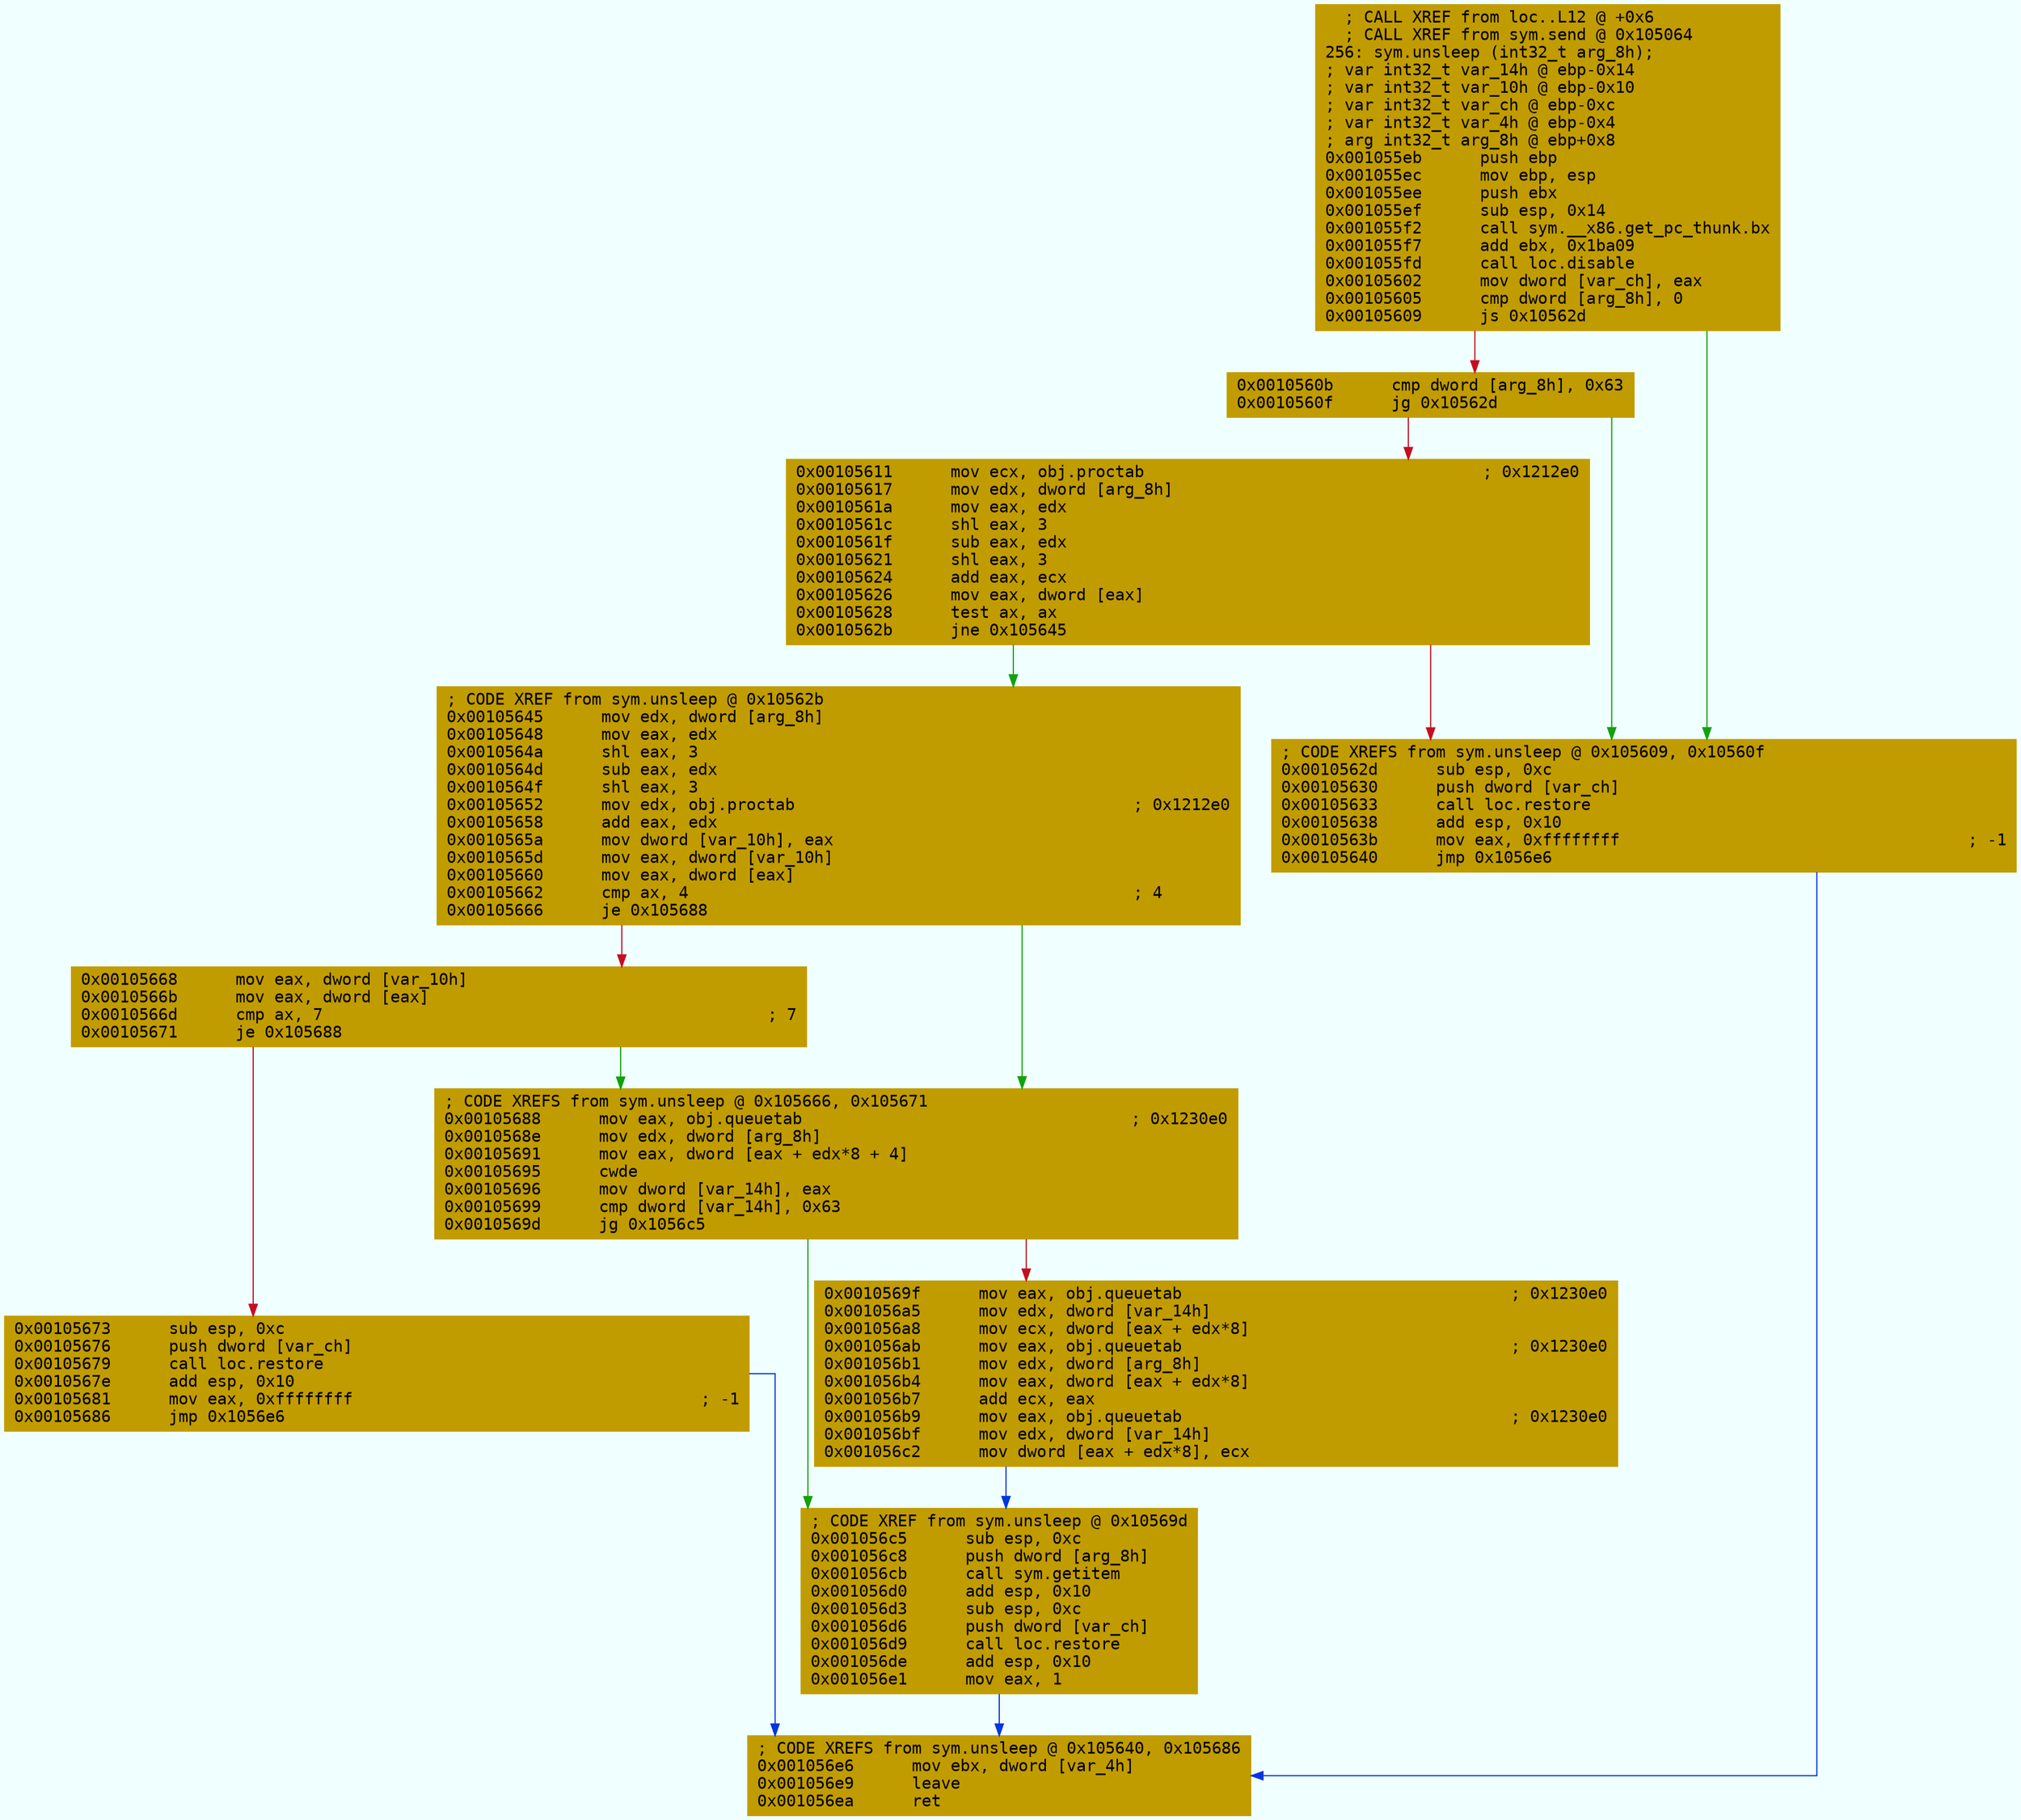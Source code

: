 digraph code {
	graph [bgcolor=azure fontsize=8 fontname="Courier" splines="ortho"];
	node [fillcolor=gray style=filled shape=box];
	edge [arrowhead="normal"];
	"0x001055eb" [URL="sym.unsleep/0x001055eb", fillcolor="#c19c00",color="#c19c00", fontname="Courier",label="  ; CALL XREF from loc..L12 @ +0x6\l  ; CALL XREF from sym.send @ 0x105064\l256: sym.unsleep (int32_t arg_8h);\l; var int32_t var_14h @ ebp-0x14\l; var int32_t var_10h @ ebp-0x10\l; var int32_t var_ch @ ebp-0xc\l; var int32_t var_4h @ ebp-0x4\l; arg int32_t arg_8h @ ebp+0x8\l0x001055eb      push ebp\l0x001055ec      mov ebp, esp\l0x001055ee      push ebx\l0x001055ef      sub esp, 0x14\l0x001055f2      call sym.__x86.get_pc_thunk.bx\l0x001055f7      add ebx, 0x1ba09\l0x001055fd      call loc.disable\l0x00105602      mov dword [var_ch], eax\l0x00105605      cmp dword [arg_8h], 0\l0x00105609      js 0x10562d\l"]
	"0x0010560b" [URL="sym.unsleep/0x0010560b", fillcolor="#c19c00",color="#c19c00", fontname="Courier",label="0x0010560b      cmp dword [arg_8h], 0x63\l0x0010560f      jg 0x10562d\l"]
	"0x00105611" [URL="sym.unsleep/0x00105611", fillcolor="#c19c00",color="#c19c00", fontname="Courier",label="0x00105611      mov ecx, obj.proctab                                   ; 0x1212e0\l0x00105617      mov edx, dword [arg_8h]\l0x0010561a      mov eax, edx\l0x0010561c      shl eax, 3\l0x0010561f      sub eax, edx\l0x00105621      shl eax, 3\l0x00105624      add eax, ecx\l0x00105626      mov eax, dword [eax]\l0x00105628      test ax, ax\l0x0010562b      jne 0x105645\l"]
	"0x0010562d" [URL="sym.unsleep/0x0010562d", fillcolor="#c19c00",color="#c19c00", fontname="Courier",label="; CODE XREFS from sym.unsleep @ 0x105609, 0x10560f\l0x0010562d      sub esp, 0xc\l0x00105630      push dword [var_ch]\l0x00105633      call loc.restore\l0x00105638      add esp, 0x10\l0x0010563b      mov eax, 0xffffffff                                    ; -1\l0x00105640      jmp 0x1056e6\l"]
	"0x00105645" [URL="sym.unsleep/0x00105645", fillcolor="#c19c00",color="#c19c00", fontname="Courier",label="; CODE XREF from sym.unsleep @ 0x10562b\l0x00105645      mov edx, dword [arg_8h]\l0x00105648      mov eax, edx\l0x0010564a      shl eax, 3\l0x0010564d      sub eax, edx\l0x0010564f      shl eax, 3\l0x00105652      mov edx, obj.proctab                                   ; 0x1212e0\l0x00105658      add eax, edx\l0x0010565a      mov dword [var_10h], eax\l0x0010565d      mov eax, dword [var_10h]\l0x00105660      mov eax, dword [eax]\l0x00105662      cmp ax, 4                                              ; 4\l0x00105666      je 0x105688\l"]
	"0x00105668" [URL="sym.unsleep/0x00105668", fillcolor="#c19c00",color="#c19c00", fontname="Courier",label="0x00105668      mov eax, dword [var_10h]\l0x0010566b      mov eax, dword [eax]\l0x0010566d      cmp ax, 7                                              ; 7\l0x00105671      je 0x105688\l"]
	"0x00105673" [URL="sym.unsleep/0x00105673", fillcolor="#c19c00",color="#c19c00", fontname="Courier",label="0x00105673      sub esp, 0xc\l0x00105676      push dword [var_ch]\l0x00105679      call loc.restore\l0x0010567e      add esp, 0x10\l0x00105681      mov eax, 0xffffffff                                    ; -1\l0x00105686      jmp 0x1056e6\l"]
	"0x00105688" [URL="sym.unsleep/0x00105688", fillcolor="#c19c00",color="#c19c00", fontname="Courier",label="; CODE XREFS from sym.unsleep @ 0x105666, 0x105671\l0x00105688      mov eax, obj.queuetab                                  ; 0x1230e0\l0x0010568e      mov edx, dword [arg_8h]\l0x00105691      mov eax, dword [eax + edx*8 + 4]\l0x00105695      cwde\l0x00105696      mov dword [var_14h], eax\l0x00105699      cmp dword [var_14h], 0x63\l0x0010569d      jg 0x1056c5\l"]
	"0x0010569f" [URL="sym.unsleep/0x0010569f", fillcolor="#c19c00",color="#c19c00", fontname="Courier",label="0x0010569f      mov eax, obj.queuetab                                  ; 0x1230e0\l0x001056a5      mov edx, dword [var_14h]\l0x001056a8      mov ecx, dword [eax + edx*8]\l0x001056ab      mov eax, obj.queuetab                                  ; 0x1230e0\l0x001056b1      mov edx, dword [arg_8h]\l0x001056b4      mov eax, dword [eax + edx*8]\l0x001056b7      add ecx, eax\l0x001056b9      mov eax, obj.queuetab                                  ; 0x1230e0\l0x001056bf      mov edx, dword [var_14h]\l0x001056c2      mov dword [eax + edx*8], ecx\l"]
	"0x001056c5" [URL="sym.unsleep/0x001056c5", fillcolor="#c19c00",color="#c19c00", fontname="Courier",label="; CODE XREF from sym.unsleep @ 0x10569d\l0x001056c5      sub esp, 0xc\l0x001056c8      push dword [arg_8h]\l0x001056cb      call sym.getitem\l0x001056d0      add esp, 0x10\l0x001056d3      sub esp, 0xc\l0x001056d6      push dword [var_ch]\l0x001056d9      call loc.restore\l0x001056de      add esp, 0x10\l0x001056e1      mov eax, 1\l"]
	"0x001056e6" [URL="sym.unsleep/0x001056e6", fillcolor="#c19c00",color="#c19c00", fontname="Courier",label="; CODE XREFS from sym.unsleep @ 0x105640, 0x105686\l0x001056e6      mov ebx, dword [var_4h]\l0x001056e9      leave\l0x001056ea      ret\l"]
        "0x001055eb" -> "0x0010562d" [color="#13a10e"];
        "0x001055eb" -> "0x0010560b" [color="#c50f1f"];
        "0x0010560b" -> "0x0010562d" [color="#13a10e"];
        "0x0010560b" -> "0x00105611" [color="#c50f1f"];
        "0x00105611" -> "0x00105645" [color="#13a10e"];
        "0x00105611" -> "0x0010562d" [color="#c50f1f"];
        "0x0010562d" -> "0x001056e6" [color="#0037da"];
        "0x00105645" -> "0x00105688" [color="#13a10e"];
        "0x00105645" -> "0x00105668" [color="#c50f1f"];
        "0x00105668" -> "0x00105688" [color="#13a10e"];
        "0x00105668" -> "0x00105673" [color="#c50f1f"];
        "0x00105673" -> "0x001056e6" [color="#0037da"];
        "0x00105688" -> "0x001056c5" [color="#13a10e"];
        "0x00105688" -> "0x0010569f" [color="#c50f1f"];
        "0x0010569f" -> "0x001056c5" [color="#0037da"];
        "0x001056c5" -> "0x001056e6" [color="#0037da"];
}
